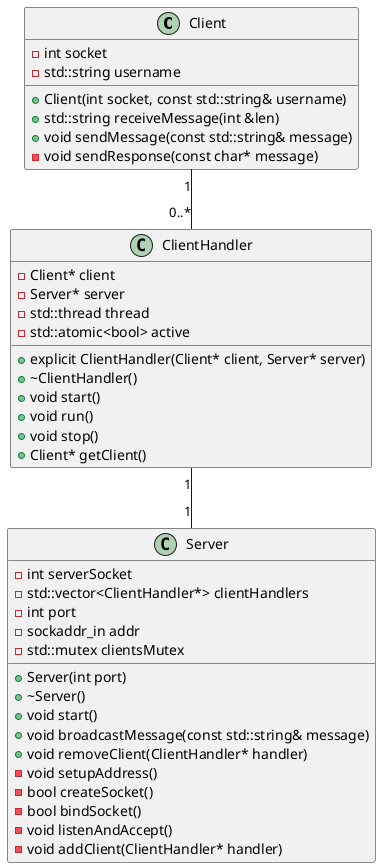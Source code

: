 @startuml Server Class Diagram

class Client {
    - int socket
    - std::string username
    + Client(int socket, const std::string& username)
    + std::string receiveMessage(int &len)
    + void sendMessage(const std::string& message)
    - void sendResponse(const char* message)
}


class Server {
    - int serverSocket
    - std::vector<ClientHandler*> clientHandlers
    - int port
    - sockaddr_in addr
    - std::mutex clientsMutex
    + Server(int port)
    + ~Server()
    + void start()
    + void broadcastMessage(const std::string& message)
    + void removeClient(ClientHandler* handler)
    - void setupAddress()
    - bool createSocket()
    - bool bindSocket()
    - void listenAndAccept()
    - void addClient(ClientHandler* handler)
}

class ClientHandler {
    - Client* client
    - Server* server
    - std::thread thread
    - std::atomic<bool> active
    + explicit ClientHandler(Client* client, Server* server)
    + ~ClientHandler()
    + void start()
    + void run()
    + void stop()
    + Client* getClient()
}

Client "1" -- "0..*" ClientHandler
ClientHandler "1" -- "1" Server

@enduml